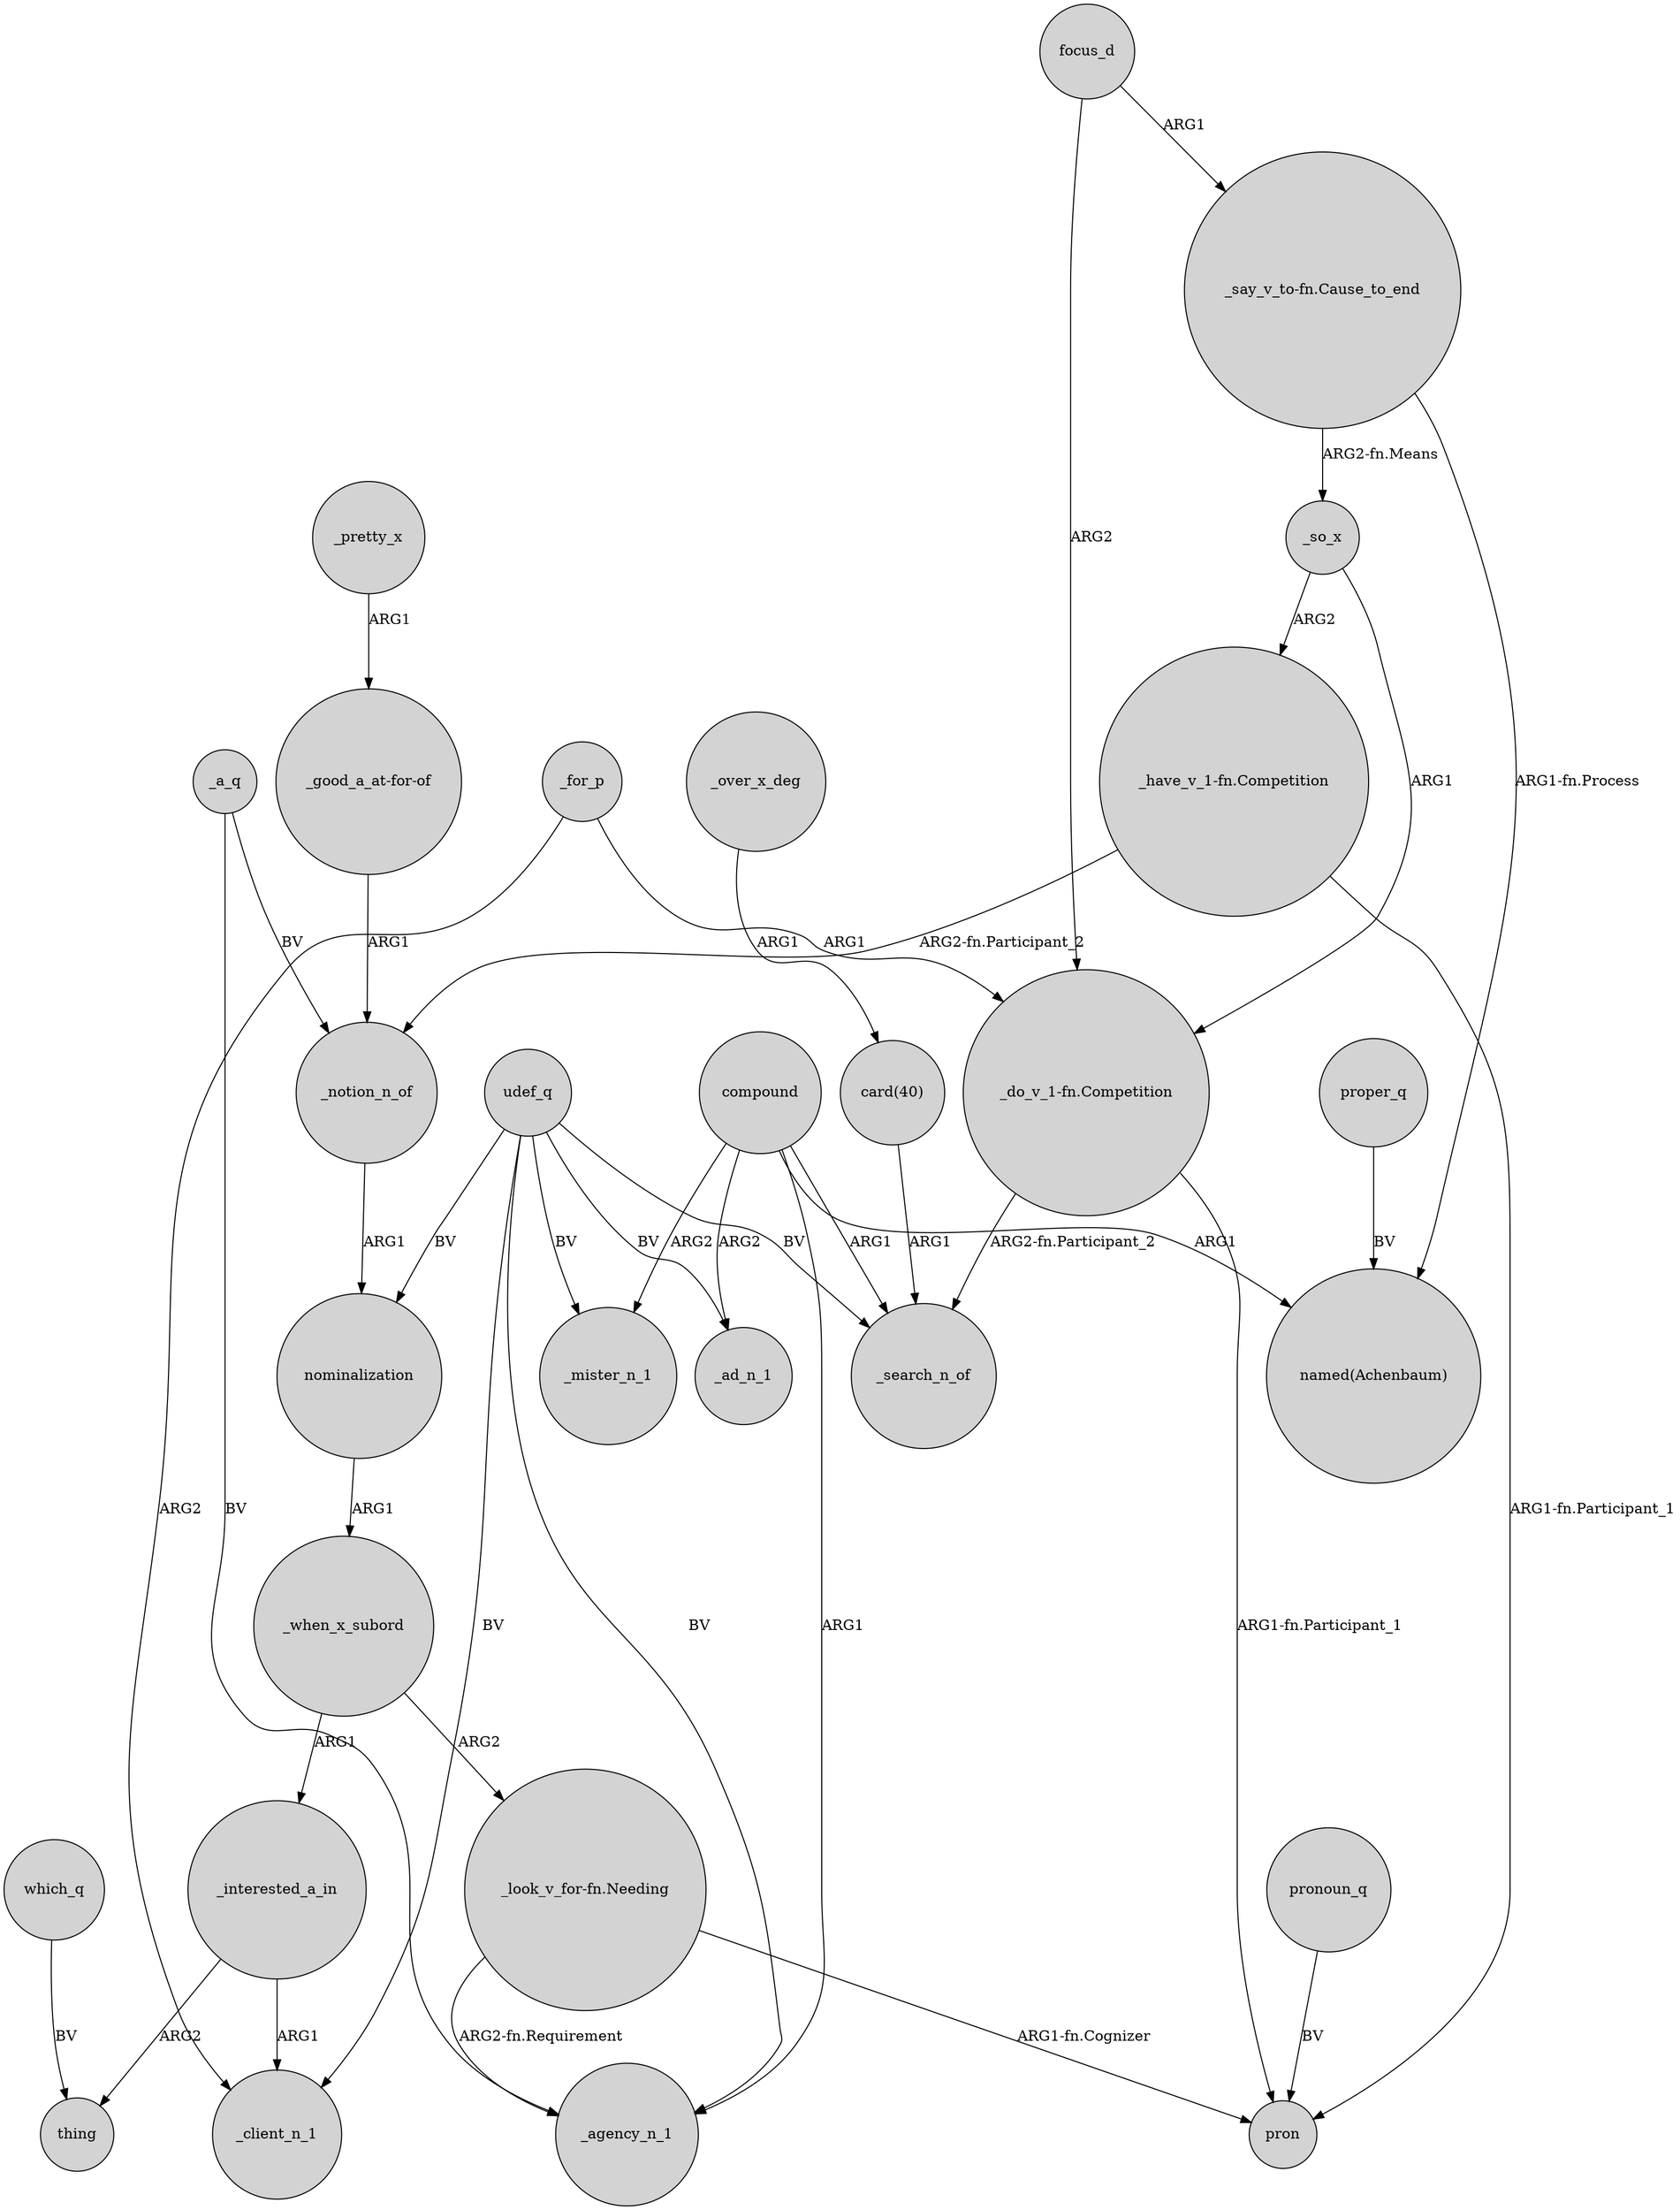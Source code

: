 digraph {
	node [shape=circle style=filled]
	compound -> _agency_n_1 [label=ARG1]
	"_have_v_1-fn.Competition" -> _notion_n_of [label="ARG2-fn.Participant_2"]
	compound -> _mister_n_1 [label=ARG2]
	_when_x_subord -> "_look_v_for-fn.Needing" [label=ARG2]
	_so_x -> "_have_v_1-fn.Competition" [label=ARG2]
	"_say_v_to-fn.Cause_to_end" -> "named(Achenbaum)" [label="ARG1-fn.Process"]
	udef_q -> _agency_n_1 [label=BV]
	_over_x_deg -> "card(40)" [label=ARG1]
	"_say_v_to-fn.Cause_to_end" -> _so_x [label="ARG2-fn.Means"]
	focus_d -> "_say_v_to-fn.Cause_to_end" [label=ARG1]
	compound -> "named(Achenbaum)" [label=ARG1]
	"_look_v_for-fn.Needing" -> _agency_n_1 [label="ARG2-fn.Requirement"]
	"_have_v_1-fn.Competition" -> pron [label="ARG1-fn.Participant_1"]
	"_do_v_1-fn.Competition" -> pron [label="ARG1-fn.Participant_1"]
	udef_q -> nominalization [label=BV]
	which_q -> thing [label=BV]
	_notion_n_of -> nominalization [label=ARG1]
	udef_q -> _mister_n_1 [label=BV]
	udef_q -> _search_n_of [label=BV]
	_so_x -> "_do_v_1-fn.Competition" [label=ARG1]
	pronoun_q -> pron [label=BV]
	_a_q -> _agency_n_1 [label=BV]
	"_do_v_1-fn.Competition" -> _search_n_of [label="ARG2-fn.Participant_2"]
	"_look_v_for-fn.Needing" -> pron [label="ARG1-fn.Cognizer"]
	compound -> _ad_n_1 [label=ARG2]
	"card(40)" -> _search_n_of [label=ARG1]
	_pretty_x -> "_good_a_at-for-of" [label=ARG1]
	_when_x_subord -> _interested_a_in [label=ARG1]
	nominalization -> _when_x_subord [label=ARG1]
	proper_q -> "named(Achenbaum)" [label=BV]
	"_good_a_at-for-of" -> _notion_n_of [label=ARG1]
	_interested_a_in -> thing [label=ARG2]
	_for_p -> "_do_v_1-fn.Competition" [label=ARG1]
	focus_d -> "_do_v_1-fn.Competition" [label=ARG2]
	udef_q -> _client_n_1 [label=BV]
	_interested_a_in -> _client_n_1 [label=ARG1]
	compound -> _search_n_of [label=ARG1]
	_for_p -> _client_n_1 [label=ARG2]
	udef_q -> _ad_n_1 [label=BV]
	_a_q -> _notion_n_of [label=BV]
}
